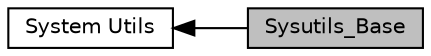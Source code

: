digraph "Sysutils_Base"
{
  edge [fontname="Helvetica",fontsize="10",labelfontname="Helvetica",labelfontsize="10"];
  node [fontname="Helvetica",fontsize="10",shape=box];
  rankdir=LR;
  Node2 [label="System Utils",height=0.2,width=0.4,color="black", fillcolor="white", style="filled",URL="$group__sysutils.html",tooltip=" "];
  Node1 [label="Sysutils_Base",height=0.2,width=0.4,color="black", fillcolor="grey75", style="filled", fontcolor="black",tooltip="系统基础功能."];
  Node2->Node1 [shape=plaintext, dir="back", style="solid"];
}
